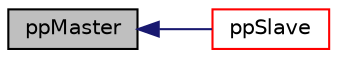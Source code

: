 digraph "ppMaster"
{
  bgcolor="transparent";
  edge [fontname="Helvetica",fontsize="10",labelfontname="Helvetica",labelfontsize="10"];
  node [fontname="Helvetica",fontsize="10",shape=record];
  rankdir="LR";
  Node1 [label="ppMaster",height=0.2,width=0.4,color="black", fillcolor="grey75", style="filled", fontcolor="black"];
  Node1 -> Node2 [dir="back",color="midnightblue",fontsize="10",style="solid",fontname="Helvetica"];
  Node2 [label="ppSlave",height=0.2,width=0.4,color="red",URL="$a01071.html#af6c13ed684581acb74a6f954c1b745b2",tooltip="Slave of a pointPair is the highest numbered one. "];
}
